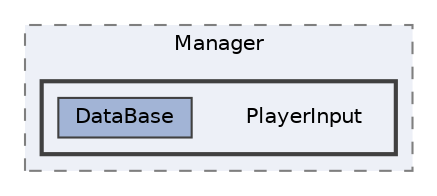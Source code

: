 digraph "001_Common/Manager/PlayerInput"
{
 // LATEX_PDF_SIZE
  bgcolor="transparent";
  edge [fontname=Helvetica,fontsize=10,labelfontname=Helvetica,labelfontsize=10];
  node [fontname=Helvetica,fontsize=10,shape=box,height=0.2,width=0.4];
  compound=true
  subgraph clusterdir_a7182611642ea114e5b68b91cb3bbd81 {
    graph [ bgcolor="#edf0f7", pencolor="grey50", label="Manager", fontname=Helvetica,fontsize=10 style="filled,dashed", URL="dir_a7182611642ea114e5b68b91cb3bbd81.html",tooltip=""]
  subgraph clusterdir_5fdbc69d6c815ed892dcec78a3279ae5 {
    graph [ bgcolor="#edf0f7", pencolor="grey25", label="", fontname=Helvetica,fontsize=10 style="filled,bold", URL="dir_5fdbc69d6c815ed892dcec78a3279ae5.html",tooltip=""]
    dir_5fdbc69d6c815ed892dcec78a3279ae5 [shape=plaintext, label="PlayerInput"];
  dir_093cd4f7a3ef0b1d3edd2c5eaf18235f [label="DataBase", fillcolor="#a2b4d6", color="grey25", style="filled", URL="dir_093cd4f7a3ef0b1d3edd2c5eaf18235f.html",tooltip=""];
  }
  }
}
